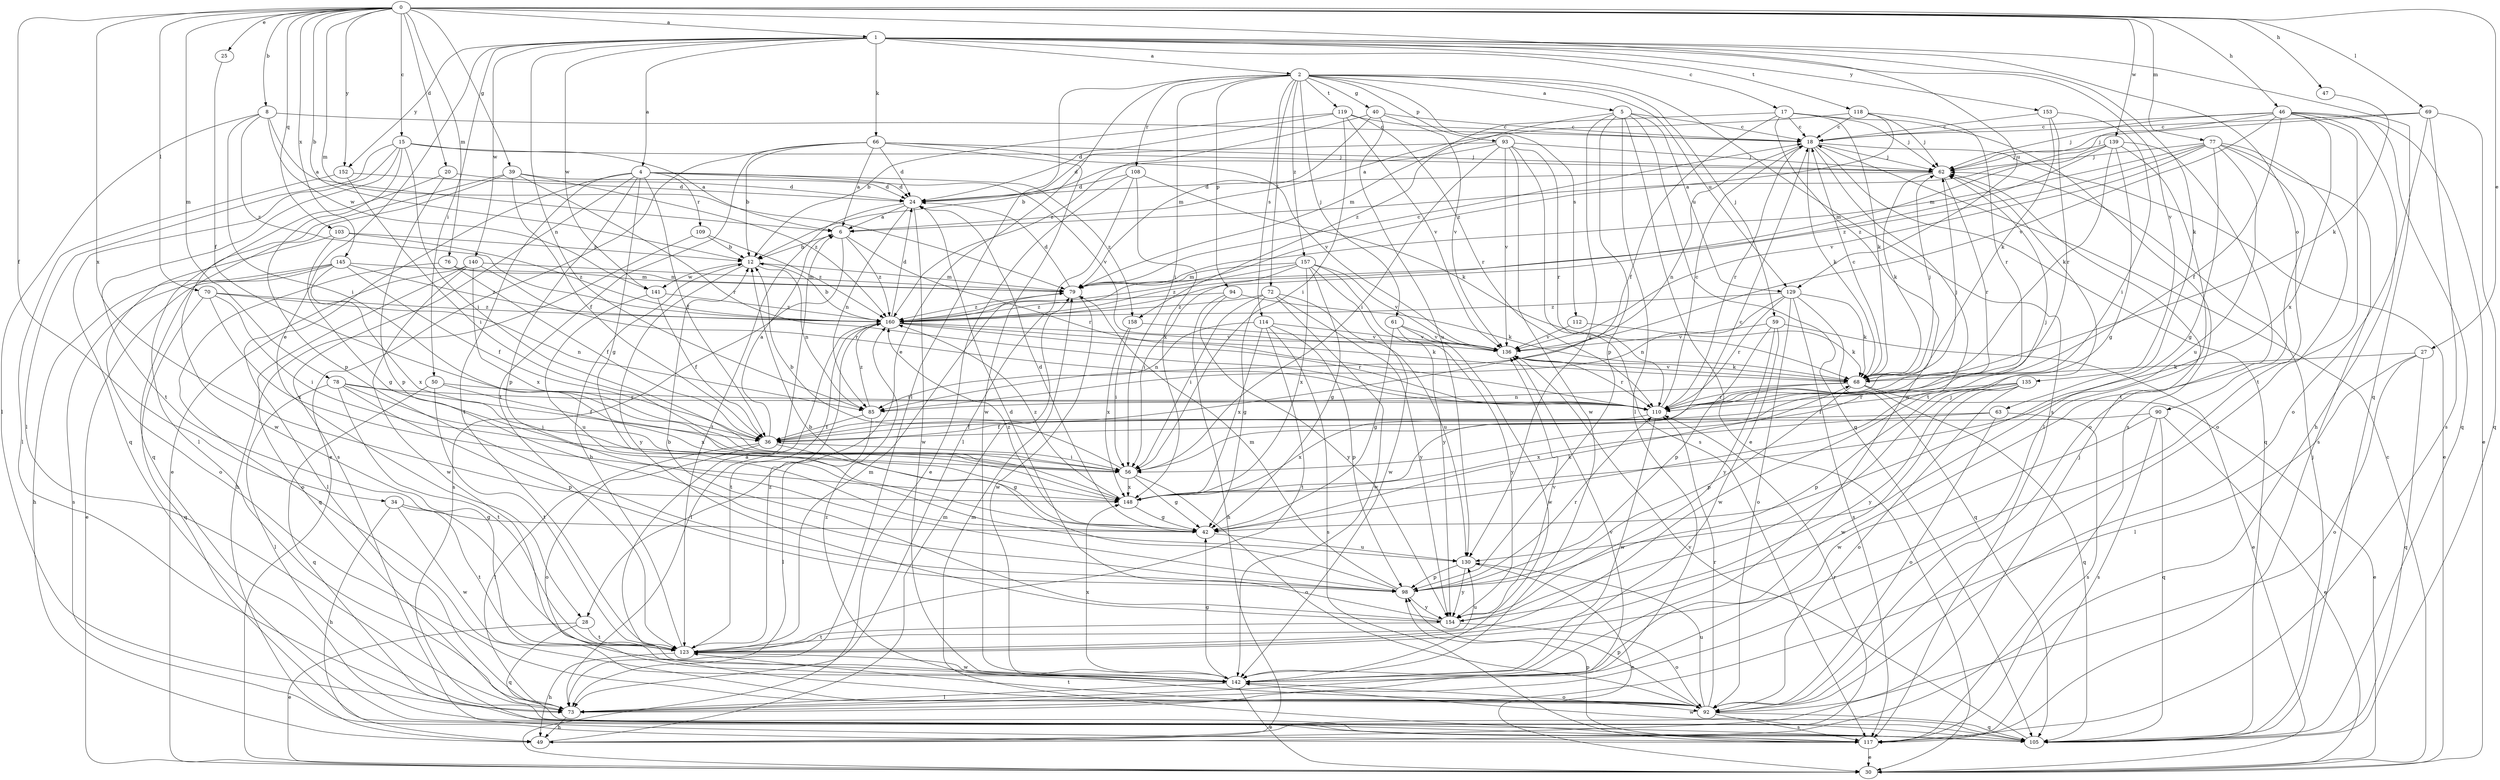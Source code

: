 strict digraph  {
0;
1;
2;
4;
5;
6;
8;
12;
15;
17;
18;
20;
24;
25;
27;
28;
30;
34;
36;
39;
40;
42;
46;
47;
49;
50;
56;
59;
61;
62;
63;
66;
68;
69;
70;
72;
73;
76;
77;
78;
79;
85;
90;
92;
93;
94;
98;
103;
105;
108;
109;
110;
112;
114;
117;
118;
119;
123;
129;
130;
135;
136;
139;
140;
141;
142;
145;
148;
152;
153;
154;
157;
158;
160;
0 -> 1  [label=a];
0 -> 8  [label=b];
0 -> 12  [label=b];
0 -> 15  [label=c];
0 -> 20  [label=d];
0 -> 25  [label=e];
0 -> 27  [label=e];
0 -> 34  [label=f];
0 -> 39  [label=g];
0 -> 46  [label=h];
0 -> 47  [label=h];
0 -> 69  [label=l];
0 -> 70  [label=l];
0 -> 76  [label=m];
0 -> 77  [label=m];
0 -> 78  [label=m];
0 -> 79  [label=m];
0 -> 103  [label=q];
0 -> 129  [label=u];
0 -> 139  [label=w];
0 -> 145  [label=x];
0 -> 148  [label=x];
0 -> 152  [label=y];
1 -> 2  [label=a];
1 -> 4  [label=a];
1 -> 17  [label=c];
1 -> 28  [label=e];
1 -> 50  [label=i];
1 -> 63  [label=k];
1 -> 66  [label=k];
1 -> 85  [label=n];
1 -> 90  [label=o];
1 -> 105  [label=q];
1 -> 118  [label=t];
1 -> 135  [label=v];
1 -> 140  [label=w];
1 -> 141  [label=w];
1 -> 152  [label=y];
1 -> 153  [label=y];
2 -> 5  [label=a];
2 -> 28  [label=e];
2 -> 40  [label=g];
2 -> 56  [label=i];
2 -> 59  [label=j];
2 -> 61  [label=j];
2 -> 72  [label=l];
2 -> 73  [label=l];
2 -> 93  [label=p];
2 -> 94  [label=p];
2 -> 108  [label=r];
2 -> 112  [label=s];
2 -> 114  [label=s];
2 -> 117  [label=s];
2 -> 119  [label=t];
2 -> 129  [label=u];
2 -> 157  [label=z];
4 -> 24  [label=d];
4 -> 30  [label=e];
4 -> 36  [label=f];
4 -> 42  [label=g];
4 -> 98  [label=p];
4 -> 109  [label=r];
4 -> 117  [label=s];
4 -> 123  [label=t];
4 -> 136  [label=v];
4 -> 158  [label=z];
5 -> 18  [label=c];
5 -> 30  [label=e];
5 -> 73  [label=l];
5 -> 98  [label=p];
5 -> 105  [label=q];
5 -> 129  [label=u];
5 -> 130  [label=u];
5 -> 158  [label=z];
6 -> 12  [label=b];
6 -> 110  [label=r];
6 -> 117  [label=s];
6 -> 160  [label=z];
8 -> 6  [label=a];
8 -> 18  [label=c];
8 -> 56  [label=i];
8 -> 73  [label=l];
8 -> 141  [label=w];
8 -> 160  [label=z];
12 -> 79  [label=m];
12 -> 85  [label=n];
12 -> 141  [label=w];
12 -> 154  [label=y];
15 -> 6  [label=a];
15 -> 56  [label=i];
15 -> 62  [label=j];
15 -> 73  [label=l];
15 -> 98  [label=p];
15 -> 105  [label=q];
15 -> 123  [label=t];
17 -> 18  [label=c];
17 -> 36  [label=f];
17 -> 62  [label=j];
17 -> 68  [label=k];
17 -> 79  [label=m];
17 -> 117  [label=s];
17 -> 142  [label=w];
18 -> 30  [label=e];
18 -> 62  [label=j];
18 -> 68  [label=k];
18 -> 85  [label=n];
18 -> 105  [label=q];
18 -> 110  [label=r];
18 -> 123  [label=t];
20 -> 24  [label=d];
20 -> 73  [label=l];
20 -> 98  [label=p];
24 -> 6  [label=a];
24 -> 85  [label=n];
24 -> 123  [label=t];
24 -> 142  [label=w];
25 -> 36  [label=f];
27 -> 68  [label=k];
27 -> 73  [label=l];
27 -> 92  [label=o];
27 -> 105  [label=q];
28 -> 30  [label=e];
28 -> 105  [label=q];
28 -> 123  [label=t];
30 -> 18  [label=c];
34 -> 42  [label=g];
34 -> 49  [label=h];
34 -> 123  [label=t];
34 -> 142  [label=w];
36 -> 6  [label=a];
36 -> 42  [label=g];
36 -> 56  [label=i];
36 -> 73  [label=l];
36 -> 92  [label=o];
39 -> 24  [label=d];
39 -> 36  [label=f];
39 -> 105  [label=q];
39 -> 110  [label=r];
39 -> 142  [label=w];
39 -> 160  [label=z];
40 -> 18  [label=c];
40 -> 79  [label=m];
40 -> 130  [label=u];
40 -> 136  [label=v];
40 -> 160  [label=z];
42 -> 24  [label=d];
42 -> 68  [label=k];
42 -> 130  [label=u];
42 -> 160  [label=z];
46 -> 18  [label=c];
46 -> 30  [label=e];
46 -> 36  [label=f];
46 -> 49  [label=h];
46 -> 62  [label=j];
46 -> 79  [label=m];
46 -> 105  [label=q];
46 -> 123  [label=t];
46 -> 136  [label=v];
46 -> 148  [label=x];
47 -> 68  [label=k];
49 -> 62  [label=j];
49 -> 79  [label=m];
49 -> 110  [label=r];
50 -> 105  [label=q];
50 -> 110  [label=r];
50 -> 123  [label=t];
50 -> 148  [label=x];
56 -> 12  [label=b];
56 -> 42  [label=g];
56 -> 62  [label=j];
56 -> 92  [label=o];
56 -> 148  [label=x];
59 -> 30  [label=e];
59 -> 98  [label=p];
59 -> 136  [label=v];
59 -> 142  [label=w];
59 -> 154  [label=y];
61 -> 42  [label=g];
61 -> 136  [label=v];
61 -> 142  [label=w];
61 -> 154  [label=y];
62 -> 24  [label=d];
62 -> 68  [label=k];
62 -> 110  [label=r];
63 -> 36  [label=f];
63 -> 92  [label=o];
63 -> 117  [label=s];
63 -> 148  [label=x];
66 -> 6  [label=a];
66 -> 12  [label=b];
66 -> 24  [label=d];
66 -> 30  [label=e];
66 -> 62  [label=j];
66 -> 123  [label=t];
66 -> 136  [label=v];
66 -> 142  [label=w];
68 -> 18  [label=c];
68 -> 30  [label=e];
68 -> 62  [label=j];
68 -> 85  [label=n];
68 -> 98  [label=p];
68 -> 105  [label=q];
68 -> 110  [label=r];
68 -> 136  [label=v];
69 -> 18  [label=c];
69 -> 62  [label=j];
69 -> 92  [label=o];
69 -> 105  [label=q];
69 -> 117  [label=s];
70 -> 56  [label=i];
70 -> 85  [label=n];
70 -> 105  [label=q];
70 -> 148  [label=x];
70 -> 160  [label=z];
72 -> 42  [label=g];
72 -> 56  [label=i];
72 -> 130  [label=u];
72 -> 142  [label=w];
72 -> 154  [label=y];
72 -> 160  [label=z];
73 -> 49  [label=h];
73 -> 136  [label=v];
76 -> 36  [label=f];
76 -> 79  [label=m];
76 -> 92  [label=o];
77 -> 42  [label=g];
77 -> 62  [label=j];
77 -> 79  [label=m];
77 -> 92  [label=o];
77 -> 117  [label=s];
77 -> 123  [label=t];
77 -> 130  [label=u];
77 -> 136  [label=v];
77 -> 160  [label=z];
78 -> 36  [label=f];
78 -> 56  [label=i];
78 -> 73  [label=l];
78 -> 98  [label=p];
78 -> 110  [label=r];
78 -> 123  [label=t];
79 -> 18  [label=c];
79 -> 24  [label=d];
79 -> 142  [label=w];
79 -> 160  [label=z];
85 -> 36  [label=f];
85 -> 73  [label=l];
85 -> 160  [label=z];
90 -> 30  [label=e];
90 -> 36  [label=f];
90 -> 105  [label=q];
90 -> 117  [label=s];
90 -> 142  [label=w];
92 -> 98  [label=p];
92 -> 105  [label=q];
92 -> 110  [label=r];
92 -> 117  [label=s];
92 -> 123  [label=t];
92 -> 130  [label=u];
92 -> 160  [label=z];
93 -> 12  [label=b];
93 -> 24  [label=d];
93 -> 56  [label=i];
93 -> 62  [label=j];
93 -> 110  [label=r];
93 -> 117  [label=s];
93 -> 136  [label=v];
93 -> 142  [label=w];
94 -> 49  [label=h];
94 -> 68  [label=k];
94 -> 154  [label=y];
94 -> 160  [label=z];
98 -> 12  [label=b];
98 -> 79  [label=m];
98 -> 110  [label=r];
98 -> 154  [label=y];
103 -> 12  [label=b];
103 -> 42  [label=g];
103 -> 92  [label=o];
103 -> 160  [label=z];
105 -> 62  [label=j];
105 -> 136  [label=v];
105 -> 142  [label=w];
108 -> 24  [label=d];
108 -> 30  [label=e];
108 -> 68  [label=k];
108 -> 73  [label=l];
108 -> 148  [label=x];
109 -> 12  [label=b];
109 -> 49  [label=h];
109 -> 160  [label=z];
110 -> 18  [label=c];
110 -> 62  [label=j];
110 -> 142  [label=w];
110 -> 148  [label=x];
112 -> 68  [label=k];
112 -> 136  [label=v];
114 -> 85  [label=n];
114 -> 98  [label=p];
114 -> 117  [label=s];
114 -> 123  [label=t];
114 -> 136  [label=v];
114 -> 148  [label=x];
117 -> 30  [label=e];
117 -> 79  [label=m];
117 -> 98  [label=p];
118 -> 6  [label=a];
118 -> 18  [label=c];
118 -> 62  [label=j];
118 -> 110  [label=r];
118 -> 160  [label=z];
119 -> 12  [label=b];
119 -> 18  [label=c];
119 -> 24  [label=d];
119 -> 56  [label=i];
119 -> 110  [label=r];
119 -> 136  [label=v];
123 -> 12  [label=b];
123 -> 49  [label=h];
123 -> 79  [label=m];
123 -> 130  [label=u];
123 -> 142  [label=w];
123 -> 160  [label=z];
129 -> 68  [label=k];
129 -> 85  [label=n];
129 -> 92  [label=o];
129 -> 105  [label=q];
129 -> 110  [label=r];
129 -> 117  [label=s];
129 -> 160  [label=z];
130 -> 30  [label=e];
130 -> 98  [label=p];
130 -> 154  [label=y];
135 -> 36  [label=f];
135 -> 92  [label=o];
135 -> 98  [label=p];
135 -> 110  [label=r];
135 -> 142  [label=w];
135 -> 154  [label=y];
136 -> 68  [label=k];
136 -> 110  [label=r];
139 -> 6  [label=a];
139 -> 42  [label=g];
139 -> 62  [label=j];
139 -> 68  [label=k];
139 -> 73  [label=l];
139 -> 92  [label=o];
139 -> 160  [label=z];
140 -> 73  [label=l];
140 -> 79  [label=m];
140 -> 105  [label=q];
140 -> 110  [label=r];
140 -> 142  [label=w];
140 -> 148  [label=x];
141 -> 36  [label=f];
141 -> 130  [label=u];
141 -> 160  [label=z];
142 -> 6  [label=a];
142 -> 30  [label=e];
142 -> 42  [label=g];
142 -> 73  [label=l];
142 -> 92  [label=o];
142 -> 148  [label=x];
145 -> 30  [label=e];
145 -> 36  [label=f];
145 -> 49  [label=h];
145 -> 79  [label=m];
145 -> 117  [label=s];
145 -> 148  [label=x];
145 -> 160  [label=z];
148 -> 18  [label=c];
148 -> 42  [label=g];
148 -> 160  [label=z];
152 -> 24  [label=d];
152 -> 56  [label=i];
152 -> 73  [label=l];
153 -> 18  [label=c];
153 -> 56  [label=i];
153 -> 68  [label=k];
153 -> 110  [label=r];
154 -> 12  [label=b];
154 -> 24  [label=d];
154 -> 62  [label=j];
154 -> 92  [label=o];
154 -> 123  [label=t];
154 -> 136  [label=v];
157 -> 42  [label=g];
157 -> 56  [label=i];
157 -> 79  [label=m];
157 -> 136  [label=v];
157 -> 142  [label=w];
157 -> 148  [label=x];
157 -> 154  [label=y];
157 -> 160  [label=z];
158 -> 56  [label=i];
158 -> 136  [label=v];
158 -> 148  [label=x];
160 -> 12  [label=b];
160 -> 24  [label=d];
160 -> 68  [label=k];
160 -> 73  [label=l];
160 -> 110  [label=r];
160 -> 123  [label=t];
160 -> 136  [label=v];
}
